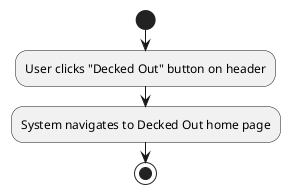 @startuml US-21 Activity
start
:User clicks "Decked Out" button on header;
:System navigates to Decked Out home page;
stop
@enduml